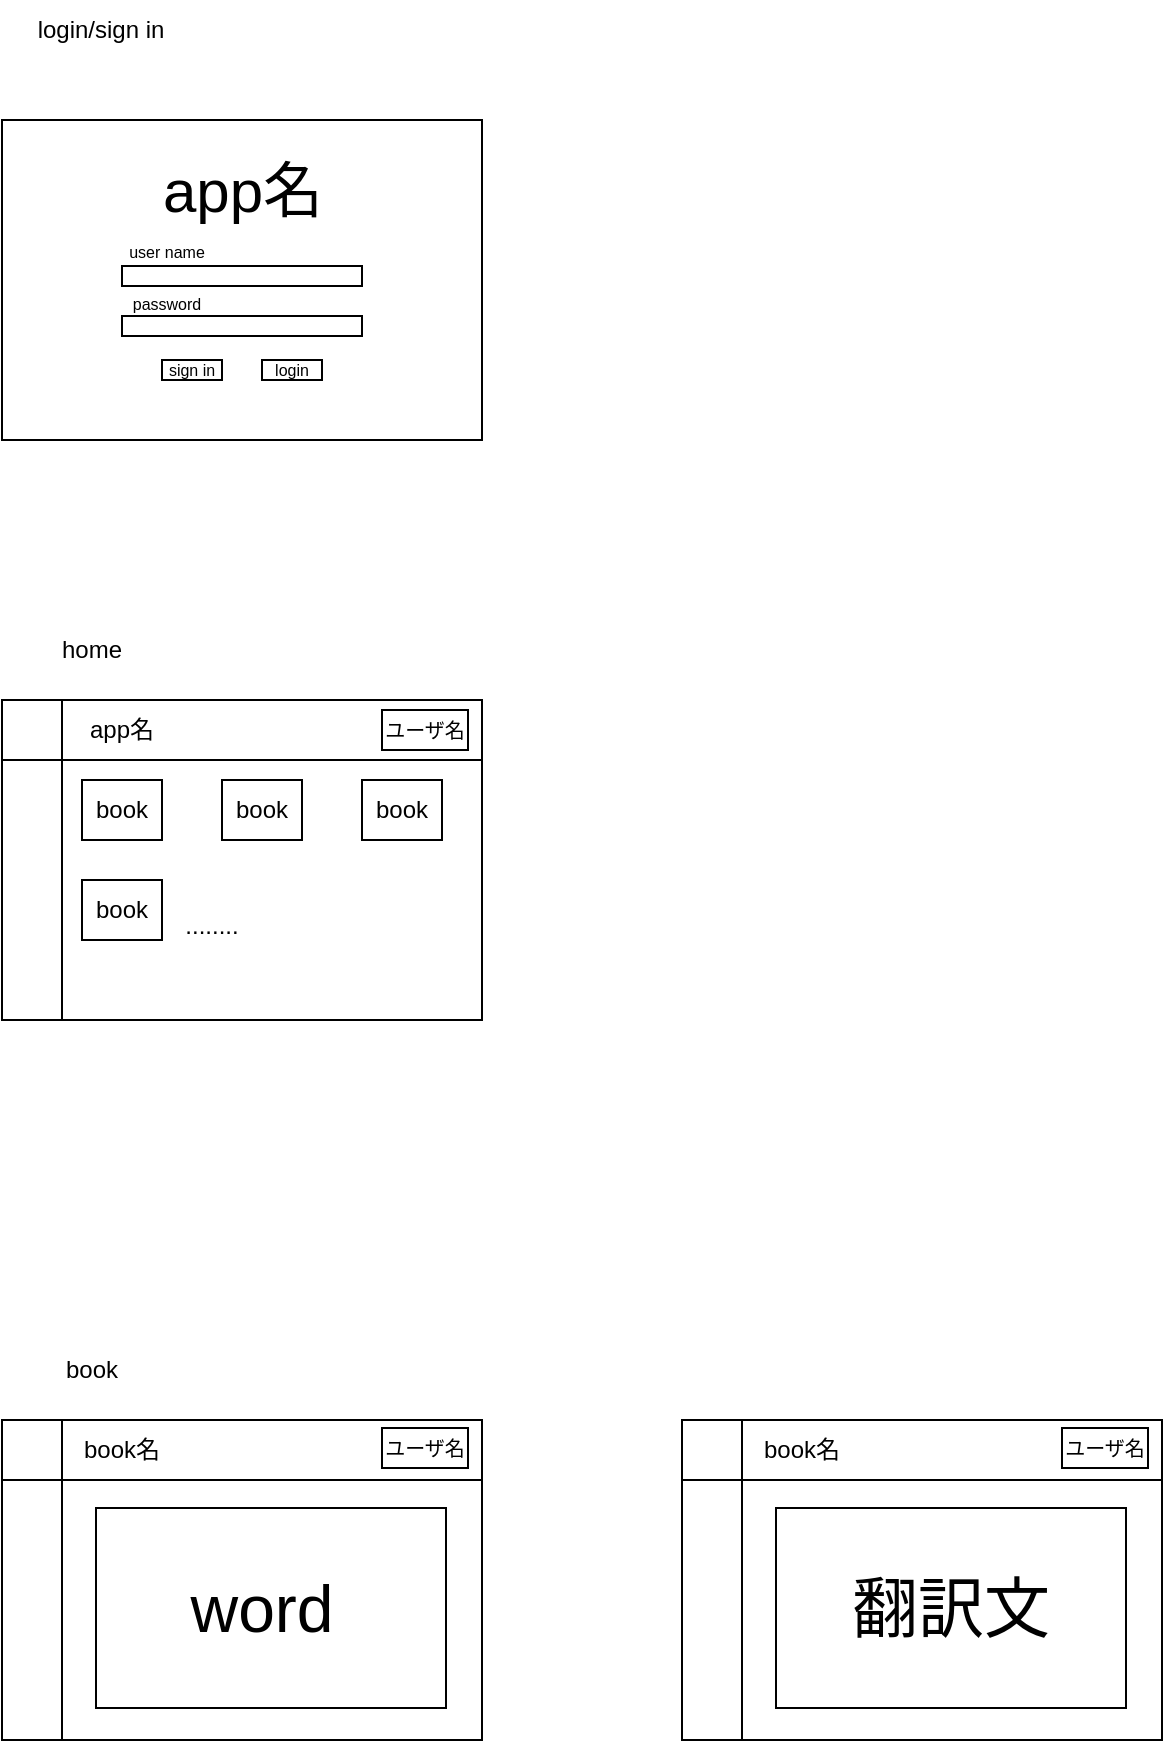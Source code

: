 <mxfile>
    <diagram id="zmvTfOeDoV14OiVB67Ex" name="Page-1">
        <mxGraphModel dx="722" dy="563" grid="1" gridSize="10" guides="1" tooltips="1" connect="1" arrows="1" fold="1" page="1" pageScale="1" pageWidth="850" pageHeight="1100" math="0" shadow="0">
            <root>
                <mxCell id="0"/>
                <mxCell id="1" parent="0"/>
                <mxCell id="4" value="" style="shape=internalStorage;whiteSpace=wrap;html=1;backgroundOutline=1;dx=30;dy=30;" vertex="1" parent="1">
                    <mxGeometry x="60" y="750" width="240" height="160" as="geometry"/>
                </mxCell>
                <mxCell id="5" value="" style="shape=internalStorage;whiteSpace=wrap;html=1;backgroundOutline=1;dx=30;dy=30;" vertex="1" parent="1">
                    <mxGeometry x="60" y="390" width="240" height="160" as="geometry"/>
                </mxCell>
                <mxCell id="7" value="" style="rounded=0;whiteSpace=wrap;html=1;" vertex="1" parent="1">
                    <mxGeometry x="60" y="100" width="240" height="160" as="geometry"/>
                </mxCell>
                <mxCell id="8" value="login/sign in" style="text;html=1;strokeColor=none;fillColor=none;align=center;verticalAlign=middle;whiteSpace=wrap;rounded=0;" vertex="1" parent="1">
                    <mxGeometry x="72.25" y="40" width="75" height="30" as="geometry"/>
                </mxCell>
                <mxCell id="10" value="home" style="text;html=1;strokeColor=none;fillColor=none;align=center;verticalAlign=middle;whiteSpace=wrap;rounded=0;" vertex="1" parent="1">
                    <mxGeometry x="75" y="350" width="60" height="30" as="geometry"/>
                </mxCell>
                <mxCell id="11" value="" style="rounded=0;whiteSpace=wrap;html=1;" vertex="1" parent="1">
                    <mxGeometry x="100" y="430" width="40" height="30" as="geometry"/>
                </mxCell>
                <mxCell id="13" value="" style="rounded=0;whiteSpace=wrap;html=1;" vertex="1" parent="1">
                    <mxGeometry x="170" y="430" width="40" height="30" as="geometry"/>
                </mxCell>
                <mxCell id="14" value="" style="rounded=0;whiteSpace=wrap;html=1;" vertex="1" parent="1">
                    <mxGeometry x="240" y="430" width="40" height="30" as="geometry"/>
                </mxCell>
                <mxCell id="15" value="" style="rounded=0;whiteSpace=wrap;html=1;" vertex="1" parent="1">
                    <mxGeometry x="100" y="480" width="40" height="30" as="geometry"/>
                </mxCell>
                <mxCell id="17" value="book" style="text;html=1;strokeColor=none;fillColor=none;align=center;verticalAlign=middle;whiteSpace=wrap;rounded=0;" vertex="1" parent="1">
                    <mxGeometry x="105" y="435" width="30" height="20" as="geometry"/>
                </mxCell>
                <mxCell id="18" value="book" style="text;html=1;strokeColor=none;fillColor=none;align=center;verticalAlign=middle;whiteSpace=wrap;rounded=0;" vertex="1" parent="1">
                    <mxGeometry x="175" y="435" width="30" height="20" as="geometry"/>
                </mxCell>
                <mxCell id="19" value="book" style="text;html=1;strokeColor=none;fillColor=none;align=center;verticalAlign=middle;whiteSpace=wrap;rounded=0;" vertex="1" parent="1">
                    <mxGeometry x="105" y="485" width="30" height="20" as="geometry"/>
                </mxCell>
                <mxCell id="20" value="book" style="text;html=1;strokeColor=none;fillColor=none;align=center;verticalAlign=middle;whiteSpace=wrap;rounded=0;" vertex="1" parent="1">
                    <mxGeometry x="245" y="435" width="30" height="20" as="geometry"/>
                </mxCell>
                <mxCell id="21" value="........" style="text;html=1;strokeColor=none;fillColor=none;align=center;verticalAlign=middle;whiteSpace=wrap;rounded=0;" vertex="1" parent="1">
                    <mxGeometry x="150" y="495" width="30" height="15" as="geometry"/>
                </mxCell>
                <mxCell id="22" value="&lt;font style=&quot;font-size: 10px;&quot;&gt;ユーザ名&lt;/font&gt;" style="text;html=1;strokeColor=default;fillColor=none;align=center;verticalAlign=middle;whiteSpace=wrap;rounded=0;" vertex="1" parent="1">
                    <mxGeometry x="250" y="395" width="43" height="20" as="geometry"/>
                </mxCell>
                <mxCell id="23" value="&lt;font style=&quot;font-size: 12px;&quot;&gt;app名&lt;/font&gt;" style="text;html=1;strokeColor=none;fillColor=none;align=center;verticalAlign=middle;whiteSpace=wrap;rounded=0;fontSize=10;" vertex="1" parent="1">
                    <mxGeometry x="90" y="390" width="60" height="30" as="geometry"/>
                </mxCell>
                <mxCell id="26" value="book" style="text;html=1;strokeColor=none;fillColor=none;align=center;verticalAlign=middle;whiteSpace=wrap;rounded=0;" vertex="1" parent="1">
                    <mxGeometry x="75" y="710" width="60" height="30" as="geometry"/>
                </mxCell>
                <mxCell id="28" value="" style="rounded=0;whiteSpace=wrap;html=1;strokeColor=default;fontSize=12;" vertex="1" parent="1">
                    <mxGeometry x="107" y="794" width="175" height="100" as="geometry"/>
                </mxCell>
                <mxCell id="29" value="&lt;font style=&quot;font-size: 33px;&quot;&gt;word&lt;/font&gt;" style="text;html=1;strokeColor=none;fillColor=none;align=center;verticalAlign=middle;whiteSpace=wrap;rounded=0;fontSize=12;" vertex="1" parent="1">
                    <mxGeometry x="147.25" y="818.5" width="85.5" height="51" as="geometry"/>
                </mxCell>
                <mxCell id="30" value="&lt;font style=&quot;font-size: 10px;&quot;&gt;ユーザ名&lt;/font&gt;" style="text;html=1;strokeColor=default;fillColor=none;align=center;verticalAlign=middle;whiteSpace=wrap;rounded=0;" vertex="1" parent="1">
                    <mxGeometry x="250" y="754" width="43" height="20" as="geometry"/>
                </mxCell>
                <mxCell id="31" value="" style="shape=internalStorage;whiteSpace=wrap;html=1;backgroundOutline=1;dx=30;dy=30;" vertex="1" parent="1">
                    <mxGeometry x="400" y="750" width="240" height="160" as="geometry"/>
                </mxCell>
                <mxCell id="32" value="" style="rounded=0;whiteSpace=wrap;html=1;strokeColor=default;fontSize=12;" vertex="1" parent="1">
                    <mxGeometry x="447" y="794" width="175" height="100" as="geometry"/>
                </mxCell>
                <mxCell id="33" value="&lt;font style=&quot;font-size: 33px;&quot;&gt;翻訳文&lt;/font&gt;" style="text;html=1;strokeColor=none;fillColor=none;align=center;verticalAlign=middle;whiteSpace=wrap;rounded=0;fontSize=12;" vertex="1" parent="1">
                    <mxGeometry x="478.12" y="818.5" width="112.75" height="51" as="geometry"/>
                </mxCell>
                <mxCell id="34" value="&lt;font style=&quot;font-size: 10px;&quot;&gt;ユーザ名&lt;/font&gt;" style="text;html=1;strokeColor=default;fillColor=none;align=center;verticalAlign=middle;whiteSpace=wrap;rounded=0;" vertex="1" parent="1">
                    <mxGeometry x="590" y="754" width="43" height="20" as="geometry"/>
                </mxCell>
                <mxCell id="35" value="" style="rounded=0;whiteSpace=wrap;html=1;strokeColor=default;fontSize=33;" vertex="1" parent="1">
                    <mxGeometry x="120" y="173" width="120" height="10" as="geometry"/>
                </mxCell>
                <mxCell id="37" value="" style="rounded=0;whiteSpace=wrap;html=1;strokeColor=default;fontSize=33;" vertex="1" parent="1">
                    <mxGeometry x="120" y="198" width="120" height="10" as="geometry"/>
                </mxCell>
                <mxCell id="40" value="&lt;font style=&quot;font-size: 8px;&quot;&gt;user name&lt;/font&gt;" style="text;html=1;strokeColor=none;fillColor=none;align=center;verticalAlign=middle;whiteSpace=wrap;rounded=0;fontSize=12;" vertex="1" parent="1">
                    <mxGeometry x="119" y="160" width="47" height="10" as="geometry"/>
                </mxCell>
                <mxCell id="41" value="&lt;span style=&quot;font-size: 8px;&quot;&gt;password&lt;/span&gt;" style="text;html=1;strokeColor=none;fillColor=none;align=center;verticalAlign=middle;whiteSpace=wrap;rounded=0;fontSize=12;" vertex="1" parent="1">
                    <mxGeometry x="119" y="186" width="47" height="10" as="geometry"/>
                </mxCell>
                <mxCell id="43" value="login" style="text;html=1;strokeColor=default;fillColor=none;align=center;verticalAlign=middle;whiteSpace=wrap;rounded=0;fontSize=8;gradientColor=none;" vertex="1" parent="1">
                    <mxGeometry x="190" y="220" width="30" height="10" as="geometry"/>
                </mxCell>
                <mxCell id="44" value="sign in" style="text;html=1;strokeColor=default;fillColor=none;align=center;verticalAlign=middle;whiteSpace=wrap;rounded=0;fontSize=8;gradientColor=none;" vertex="1" parent="1">
                    <mxGeometry x="140" y="220" width="30" height="10" as="geometry"/>
                </mxCell>
                <mxCell id="46" value="&lt;font style=&quot;font-size: 30px;&quot;&gt;app名&lt;/font&gt;" style="text;html=1;strokeColor=none;fillColor=none;align=center;verticalAlign=middle;whiteSpace=wrap;rounded=0;fontSize=8;" vertex="1" parent="1">
                    <mxGeometry x="127.5" y="120" width="105" height="30" as="geometry"/>
                </mxCell>
                <mxCell id="47" value="&lt;font style=&quot;font-size: 12px;&quot;&gt;book名&lt;/font&gt;" style="text;html=1;strokeColor=none;fillColor=none;align=center;verticalAlign=middle;whiteSpace=wrap;rounded=0;fontSize=10;" vertex="1" parent="1">
                    <mxGeometry x="90" y="750" width="60" height="30" as="geometry"/>
                </mxCell>
                <mxCell id="48" value="&lt;font style=&quot;font-size: 12px;&quot;&gt;book名&lt;/font&gt;" style="text;html=1;strokeColor=none;fillColor=none;align=center;verticalAlign=middle;whiteSpace=wrap;rounded=0;fontSize=10;" vertex="1" parent="1">
                    <mxGeometry x="430" y="750" width="60" height="30" as="geometry"/>
                </mxCell>
            </root>
        </mxGraphModel>
    </diagram>
</mxfile>